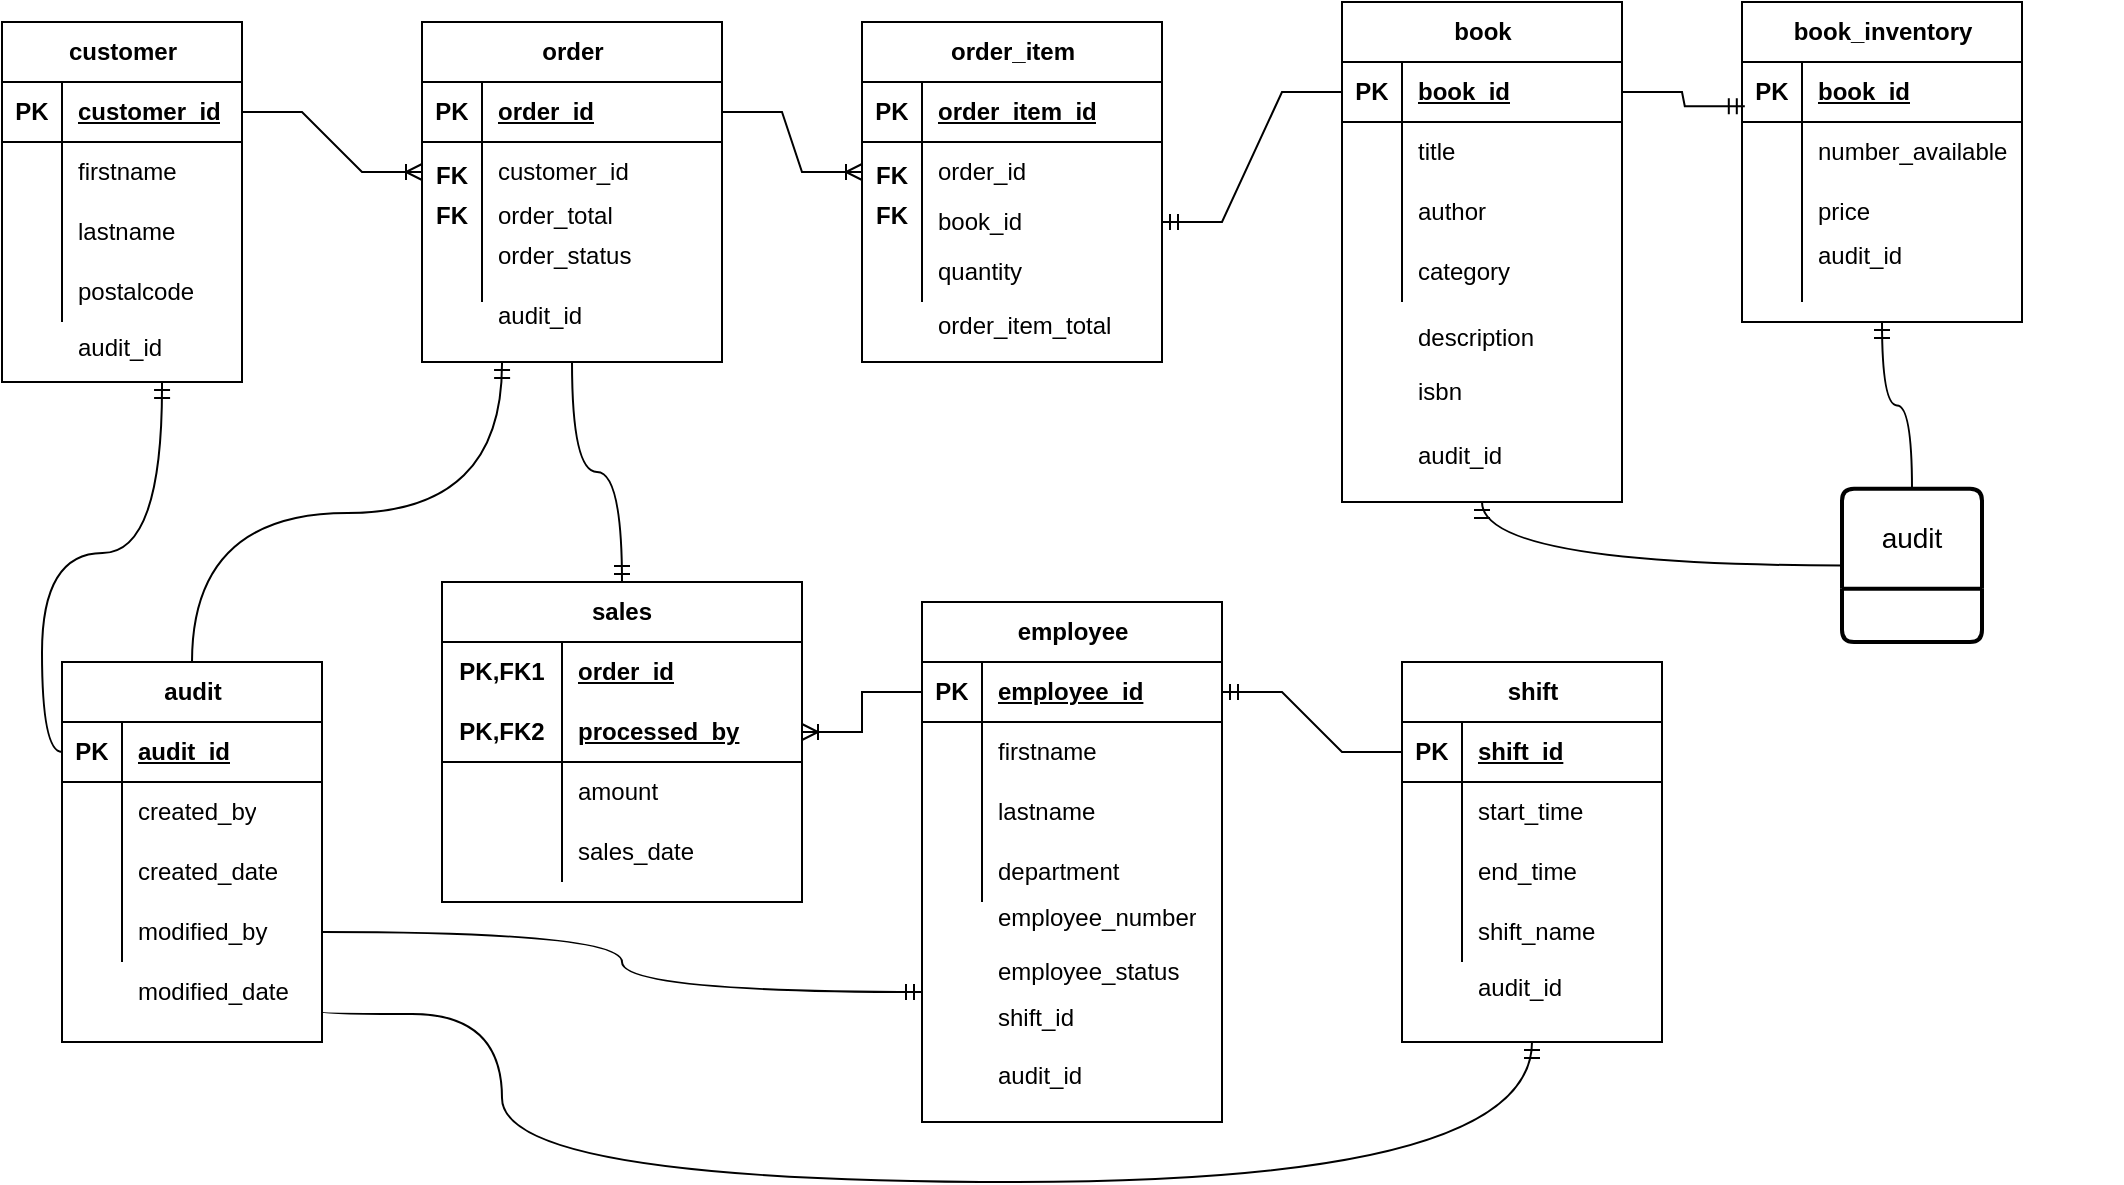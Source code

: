 <mxfile version="24.7.16">
  <diagram name="Page-1" id="mZBxmI2gjJFTbjPJan59">
    <mxGraphModel dx="1238" dy="1202" grid="1" gridSize="10" guides="1" tooltips="1" connect="1" arrows="1" fold="1" page="1" pageScale="1" pageWidth="2336" pageHeight="1654" math="0" shadow="0">
      <root>
        <mxCell id="0" />
        <mxCell id="1" parent="0" />
        <mxCell id="XZFYFBK-q6o-lH9ETKiL-27" value="audit" style="shape=table;startSize=30;container=1;collapsible=1;childLayout=tableLayout;fixedRows=1;rowLines=0;fontStyle=1;align=center;resizeLast=1;html=1;" vertex="1" parent="1">
          <mxGeometry x="90" y="360" width="130" height="190" as="geometry" />
        </mxCell>
        <mxCell id="XZFYFBK-q6o-lH9ETKiL-28" value="" style="shape=tableRow;horizontal=0;startSize=0;swimlaneHead=0;swimlaneBody=0;fillColor=none;collapsible=0;dropTarget=0;points=[[0,0.5],[1,0.5]];portConstraint=eastwest;top=0;left=0;right=0;bottom=1;" vertex="1" parent="XZFYFBK-q6o-lH9ETKiL-27">
          <mxGeometry y="30" width="130" height="30" as="geometry" />
        </mxCell>
        <mxCell id="XZFYFBK-q6o-lH9ETKiL-29" value="PK" style="shape=partialRectangle;connectable=0;fillColor=none;top=0;left=0;bottom=0;right=0;fontStyle=1;overflow=hidden;whiteSpace=wrap;html=1;" vertex="1" parent="XZFYFBK-q6o-lH9ETKiL-28">
          <mxGeometry width="30" height="30" as="geometry">
            <mxRectangle width="30" height="30" as="alternateBounds" />
          </mxGeometry>
        </mxCell>
        <mxCell id="XZFYFBK-q6o-lH9ETKiL-30" value="audit_id" style="shape=partialRectangle;connectable=0;fillColor=none;top=0;left=0;bottom=0;right=0;align=left;spacingLeft=6;fontStyle=5;overflow=hidden;whiteSpace=wrap;html=1;" vertex="1" parent="XZFYFBK-q6o-lH9ETKiL-28">
          <mxGeometry x="30" width="100" height="30" as="geometry">
            <mxRectangle width="100" height="30" as="alternateBounds" />
          </mxGeometry>
        </mxCell>
        <mxCell id="XZFYFBK-q6o-lH9ETKiL-31" value="" style="shape=tableRow;horizontal=0;startSize=0;swimlaneHead=0;swimlaneBody=0;fillColor=none;collapsible=0;dropTarget=0;points=[[0,0.5],[1,0.5]];portConstraint=eastwest;top=0;left=0;right=0;bottom=0;" vertex="1" parent="XZFYFBK-q6o-lH9ETKiL-27">
          <mxGeometry y="60" width="130" height="30" as="geometry" />
        </mxCell>
        <mxCell id="XZFYFBK-q6o-lH9ETKiL-32" value="" style="shape=partialRectangle;connectable=0;fillColor=none;top=0;left=0;bottom=0;right=0;editable=1;overflow=hidden;whiteSpace=wrap;html=1;" vertex="1" parent="XZFYFBK-q6o-lH9ETKiL-31">
          <mxGeometry width="30" height="30" as="geometry">
            <mxRectangle width="30" height="30" as="alternateBounds" />
          </mxGeometry>
        </mxCell>
        <mxCell id="XZFYFBK-q6o-lH9ETKiL-33" value="created_by" style="shape=partialRectangle;connectable=0;fillColor=none;top=0;left=0;bottom=0;right=0;align=left;spacingLeft=6;overflow=hidden;whiteSpace=wrap;html=1;" vertex="1" parent="XZFYFBK-q6o-lH9ETKiL-31">
          <mxGeometry x="30" width="100" height="30" as="geometry">
            <mxRectangle width="100" height="30" as="alternateBounds" />
          </mxGeometry>
        </mxCell>
        <mxCell id="XZFYFBK-q6o-lH9ETKiL-34" value="" style="shape=tableRow;horizontal=0;startSize=0;swimlaneHead=0;swimlaneBody=0;fillColor=none;collapsible=0;dropTarget=0;points=[[0,0.5],[1,0.5]];portConstraint=eastwest;top=0;left=0;right=0;bottom=0;" vertex="1" parent="XZFYFBK-q6o-lH9ETKiL-27">
          <mxGeometry y="90" width="130" height="30" as="geometry" />
        </mxCell>
        <mxCell id="XZFYFBK-q6o-lH9ETKiL-35" value="" style="shape=partialRectangle;connectable=0;fillColor=none;top=0;left=0;bottom=0;right=0;editable=1;overflow=hidden;whiteSpace=wrap;html=1;" vertex="1" parent="XZFYFBK-q6o-lH9ETKiL-34">
          <mxGeometry width="30" height="30" as="geometry">
            <mxRectangle width="30" height="30" as="alternateBounds" />
          </mxGeometry>
        </mxCell>
        <mxCell id="XZFYFBK-q6o-lH9ETKiL-36" value="created_date" style="shape=partialRectangle;connectable=0;fillColor=none;top=0;left=0;bottom=0;right=0;align=left;spacingLeft=6;overflow=hidden;whiteSpace=wrap;html=1;" vertex="1" parent="XZFYFBK-q6o-lH9ETKiL-34">
          <mxGeometry x="30" width="100" height="30" as="geometry">
            <mxRectangle width="100" height="30" as="alternateBounds" />
          </mxGeometry>
        </mxCell>
        <mxCell id="XZFYFBK-q6o-lH9ETKiL-37" value="" style="shape=tableRow;horizontal=0;startSize=0;swimlaneHead=0;swimlaneBody=0;fillColor=none;collapsible=0;dropTarget=0;points=[[0,0.5],[1,0.5]];portConstraint=eastwest;top=0;left=0;right=0;bottom=0;" vertex="1" parent="XZFYFBK-q6o-lH9ETKiL-27">
          <mxGeometry y="120" width="130" height="30" as="geometry" />
        </mxCell>
        <mxCell id="XZFYFBK-q6o-lH9ETKiL-38" value="" style="shape=partialRectangle;connectable=0;fillColor=none;top=0;left=0;bottom=0;right=0;editable=1;overflow=hidden;whiteSpace=wrap;html=1;" vertex="1" parent="XZFYFBK-q6o-lH9ETKiL-37">
          <mxGeometry width="30" height="30" as="geometry">
            <mxRectangle width="30" height="30" as="alternateBounds" />
          </mxGeometry>
        </mxCell>
        <mxCell id="XZFYFBK-q6o-lH9ETKiL-39" value="modified_by" style="shape=partialRectangle;connectable=0;fillColor=none;top=0;left=0;bottom=0;right=0;align=left;spacingLeft=6;overflow=hidden;whiteSpace=wrap;html=1;" vertex="1" parent="XZFYFBK-q6o-lH9ETKiL-37">
          <mxGeometry x="30" width="100" height="30" as="geometry">
            <mxRectangle width="100" height="30" as="alternateBounds" />
          </mxGeometry>
        </mxCell>
        <mxCell id="XZFYFBK-q6o-lH9ETKiL-40" value="customer" style="shape=table;startSize=30;container=1;collapsible=1;childLayout=tableLayout;fixedRows=1;rowLines=0;fontStyle=1;align=center;resizeLast=1;html=1;" vertex="1" parent="1">
          <mxGeometry x="60" y="40" width="120" height="180" as="geometry" />
        </mxCell>
        <mxCell id="XZFYFBK-q6o-lH9ETKiL-41" value="" style="shape=tableRow;horizontal=0;startSize=0;swimlaneHead=0;swimlaneBody=0;fillColor=none;collapsible=0;dropTarget=0;points=[[0,0.5],[1,0.5]];portConstraint=eastwest;top=0;left=0;right=0;bottom=1;" vertex="1" parent="XZFYFBK-q6o-lH9ETKiL-40">
          <mxGeometry y="30" width="120" height="30" as="geometry" />
        </mxCell>
        <mxCell id="XZFYFBK-q6o-lH9ETKiL-42" value="PK" style="shape=partialRectangle;connectable=0;fillColor=none;top=0;left=0;bottom=0;right=0;fontStyle=1;overflow=hidden;whiteSpace=wrap;html=1;" vertex="1" parent="XZFYFBK-q6o-lH9ETKiL-41">
          <mxGeometry width="30" height="30" as="geometry">
            <mxRectangle width="30" height="30" as="alternateBounds" />
          </mxGeometry>
        </mxCell>
        <mxCell id="XZFYFBK-q6o-lH9ETKiL-43" value="customer_id" style="shape=partialRectangle;connectable=0;fillColor=none;top=0;left=0;bottom=0;right=0;align=left;spacingLeft=6;fontStyle=5;overflow=hidden;whiteSpace=wrap;html=1;" vertex="1" parent="XZFYFBK-q6o-lH9ETKiL-41">
          <mxGeometry x="30" width="90" height="30" as="geometry">
            <mxRectangle width="90" height="30" as="alternateBounds" />
          </mxGeometry>
        </mxCell>
        <mxCell id="XZFYFBK-q6o-lH9ETKiL-44" value="" style="shape=tableRow;horizontal=0;startSize=0;swimlaneHead=0;swimlaneBody=0;fillColor=none;collapsible=0;dropTarget=0;points=[[0,0.5],[1,0.5]];portConstraint=eastwest;top=0;left=0;right=0;bottom=0;" vertex="1" parent="XZFYFBK-q6o-lH9ETKiL-40">
          <mxGeometry y="60" width="120" height="30" as="geometry" />
        </mxCell>
        <mxCell id="XZFYFBK-q6o-lH9ETKiL-45" value="" style="shape=partialRectangle;connectable=0;fillColor=none;top=0;left=0;bottom=0;right=0;editable=1;overflow=hidden;whiteSpace=wrap;html=1;" vertex="1" parent="XZFYFBK-q6o-lH9ETKiL-44">
          <mxGeometry width="30" height="30" as="geometry">
            <mxRectangle width="30" height="30" as="alternateBounds" />
          </mxGeometry>
        </mxCell>
        <mxCell id="XZFYFBK-q6o-lH9ETKiL-46" value="firstname" style="shape=partialRectangle;connectable=0;fillColor=none;top=0;left=0;bottom=0;right=0;align=left;spacingLeft=6;overflow=hidden;whiteSpace=wrap;html=1;" vertex="1" parent="XZFYFBK-q6o-lH9ETKiL-44">
          <mxGeometry x="30" width="90" height="30" as="geometry">
            <mxRectangle width="90" height="30" as="alternateBounds" />
          </mxGeometry>
        </mxCell>
        <mxCell id="XZFYFBK-q6o-lH9ETKiL-47" value="" style="shape=tableRow;horizontal=0;startSize=0;swimlaneHead=0;swimlaneBody=0;fillColor=none;collapsible=0;dropTarget=0;points=[[0,0.5],[1,0.5]];portConstraint=eastwest;top=0;left=0;right=0;bottom=0;" vertex="1" parent="XZFYFBK-q6o-lH9ETKiL-40">
          <mxGeometry y="90" width="120" height="30" as="geometry" />
        </mxCell>
        <mxCell id="XZFYFBK-q6o-lH9ETKiL-48" value="" style="shape=partialRectangle;connectable=0;fillColor=none;top=0;left=0;bottom=0;right=0;editable=1;overflow=hidden;whiteSpace=wrap;html=1;" vertex="1" parent="XZFYFBK-q6o-lH9ETKiL-47">
          <mxGeometry width="30" height="30" as="geometry">
            <mxRectangle width="30" height="30" as="alternateBounds" />
          </mxGeometry>
        </mxCell>
        <mxCell id="XZFYFBK-q6o-lH9ETKiL-49" value="lastname" style="shape=partialRectangle;connectable=0;fillColor=none;top=0;left=0;bottom=0;right=0;align=left;spacingLeft=6;overflow=hidden;whiteSpace=wrap;html=1;" vertex="1" parent="XZFYFBK-q6o-lH9ETKiL-47">
          <mxGeometry x="30" width="90" height="30" as="geometry">
            <mxRectangle width="90" height="30" as="alternateBounds" />
          </mxGeometry>
        </mxCell>
        <mxCell id="XZFYFBK-q6o-lH9ETKiL-50" value="" style="shape=tableRow;horizontal=0;startSize=0;swimlaneHead=0;swimlaneBody=0;fillColor=none;collapsible=0;dropTarget=0;points=[[0,0.5],[1,0.5]];portConstraint=eastwest;top=0;left=0;right=0;bottom=0;" vertex="1" parent="XZFYFBK-q6o-lH9ETKiL-40">
          <mxGeometry y="120" width="120" height="30" as="geometry" />
        </mxCell>
        <mxCell id="XZFYFBK-q6o-lH9ETKiL-51" value="" style="shape=partialRectangle;connectable=0;fillColor=none;top=0;left=0;bottom=0;right=0;editable=1;overflow=hidden;whiteSpace=wrap;html=1;" vertex="1" parent="XZFYFBK-q6o-lH9ETKiL-50">
          <mxGeometry width="30" height="30" as="geometry">
            <mxRectangle width="30" height="30" as="alternateBounds" />
          </mxGeometry>
        </mxCell>
        <mxCell id="XZFYFBK-q6o-lH9ETKiL-52" value="postalcode" style="shape=partialRectangle;connectable=0;fillColor=none;top=0;left=0;bottom=0;right=0;align=left;spacingLeft=6;overflow=hidden;whiteSpace=wrap;html=1;" vertex="1" parent="XZFYFBK-q6o-lH9ETKiL-50">
          <mxGeometry x="30" width="90" height="30" as="geometry">
            <mxRectangle width="90" height="30" as="alternateBounds" />
          </mxGeometry>
        </mxCell>
        <mxCell id="XZFYFBK-q6o-lH9ETKiL-85" value="sales" style="shape=table;startSize=30;container=1;collapsible=1;childLayout=tableLayout;fixedRows=1;rowLines=0;fontStyle=1;align=center;resizeLast=1;html=1;whiteSpace=wrap;" vertex="1" parent="1">
          <mxGeometry x="280" y="320" width="180" height="160" as="geometry" />
        </mxCell>
        <mxCell id="XZFYFBK-q6o-lH9ETKiL-86" value="" style="shape=tableRow;horizontal=0;startSize=0;swimlaneHead=0;swimlaneBody=0;fillColor=none;collapsible=0;dropTarget=0;points=[[0,0.5],[1,0.5]];portConstraint=eastwest;top=0;left=0;right=0;bottom=0;html=1;" vertex="1" parent="XZFYFBK-q6o-lH9ETKiL-85">
          <mxGeometry y="30" width="180" height="30" as="geometry" />
        </mxCell>
        <mxCell id="XZFYFBK-q6o-lH9ETKiL-87" value="PK,FK1" style="shape=partialRectangle;connectable=0;fillColor=none;top=0;left=0;bottom=0;right=0;fontStyle=1;overflow=hidden;html=1;whiteSpace=wrap;" vertex="1" parent="XZFYFBK-q6o-lH9ETKiL-86">
          <mxGeometry width="60" height="30" as="geometry">
            <mxRectangle width="60" height="30" as="alternateBounds" />
          </mxGeometry>
        </mxCell>
        <mxCell id="XZFYFBK-q6o-lH9ETKiL-88" value="order_id" style="shape=partialRectangle;connectable=0;fillColor=none;top=0;left=0;bottom=0;right=0;align=left;spacingLeft=6;fontStyle=5;overflow=hidden;html=1;whiteSpace=wrap;" vertex="1" parent="XZFYFBK-q6o-lH9ETKiL-86">
          <mxGeometry x="60" width="120" height="30" as="geometry">
            <mxRectangle width="120" height="30" as="alternateBounds" />
          </mxGeometry>
        </mxCell>
        <mxCell id="XZFYFBK-q6o-lH9ETKiL-89" value="" style="shape=tableRow;horizontal=0;startSize=0;swimlaneHead=0;swimlaneBody=0;fillColor=none;collapsible=0;dropTarget=0;points=[[0,0.5],[1,0.5]];portConstraint=eastwest;top=0;left=0;right=0;bottom=1;html=1;" vertex="1" parent="XZFYFBK-q6o-lH9ETKiL-85">
          <mxGeometry y="60" width="180" height="30" as="geometry" />
        </mxCell>
        <mxCell id="XZFYFBK-q6o-lH9ETKiL-90" value="PK,FK2" style="shape=partialRectangle;connectable=0;fillColor=none;top=0;left=0;bottom=0;right=0;fontStyle=1;overflow=hidden;html=1;whiteSpace=wrap;" vertex="1" parent="XZFYFBK-q6o-lH9ETKiL-89">
          <mxGeometry width="60" height="30" as="geometry">
            <mxRectangle width="60" height="30" as="alternateBounds" />
          </mxGeometry>
        </mxCell>
        <mxCell id="XZFYFBK-q6o-lH9ETKiL-91" value="processed_by" style="shape=partialRectangle;connectable=0;fillColor=none;top=0;left=0;bottom=0;right=0;align=left;spacingLeft=6;fontStyle=5;overflow=hidden;html=1;whiteSpace=wrap;" vertex="1" parent="XZFYFBK-q6o-lH9ETKiL-89">
          <mxGeometry x="60" width="120" height="30" as="geometry">
            <mxRectangle width="120" height="30" as="alternateBounds" />
          </mxGeometry>
        </mxCell>
        <mxCell id="XZFYFBK-q6o-lH9ETKiL-92" value="" style="shape=tableRow;horizontal=0;startSize=0;swimlaneHead=0;swimlaneBody=0;fillColor=none;collapsible=0;dropTarget=0;points=[[0,0.5],[1,0.5]];portConstraint=eastwest;top=0;left=0;right=0;bottom=0;html=1;" vertex="1" parent="XZFYFBK-q6o-lH9ETKiL-85">
          <mxGeometry y="90" width="180" height="30" as="geometry" />
        </mxCell>
        <mxCell id="XZFYFBK-q6o-lH9ETKiL-93" value="" style="shape=partialRectangle;connectable=0;fillColor=none;top=0;left=0;bottom=0;right=0;editable=1;overflow=hidden;html=1;whiteSpace=wrap;" vertex="1" parent="XZFYFBK-q6o-lH9ETKiL-92">
          <mxGeometry width="60" height="30" as="geometry">
            <mxRectangle width="60" height="30" as="alternateBounds" />
          </mxGeometry>
        </mxCell>
        <mxCell id="XZFYFBK-q6o-lH9ETKiL-94" value="amount" style="shape=partialRectangle;connectable=0;fillColor=none;top=0;left=0;bottom=0;right=0;align=left;spacingLeft=6;overflow=hidden;html=1;whiteSpace=wrap;" vertex="1" parent="XZFYFBK-q6o-lH9ETKiL-92">
          <mxGeometry x="60" width="120" height="30" as="geometry">
            <mxRectangle width="120" height="30" as="alternateBounds" />
          </mxGeometry>
        </mxCell>
        <mxCell id="XZFYFBK-q6o-lH9ETKiL-95" value="" style="shape=tableRow;horizontal=0;startSize=0;swimlaneHead=0;swimlaneBody=0;fillColor=none;collapsible=0;dropTarget=0;points=[[0,0.5],[1,0.5]];portConstraint=eastwest;top=0;left=0;right=0;bottom=0;html=1;" vertex="1" parent="XZFYFBK-q6o-lH9ETKiL-85">
          <mxGeometry y="120" width="180" height="30" as="geometry" />
        </mxCell>
        <mxCell id="XZFYFBK-q6o-lH9ETKiL-96" value="" style="shape=partialRectangle;connectable=0;fillColor=none;top=0;left=0;bottom=0;right=0;editable=1;overflow=hidden;html=1;whiteSpace=wrap;" vertex="1" parent="XZFYFBK-q6o-lH9ETKiL-95">
          <mxGeometry width="60" height="30" as="geometry">
            <mxRectangle width="60" height="30" as="alternateBounds" />
          </mxGeometry>
        </mxCell>
        <mxCell id="XZFYFBK-q6o-lH9ETKiL-97" value="sales_date" style="shape=partialRectangle;connectable=0;fillColor=none;top=0;left=0;bottom=0;right=0;align=left;spacingLeft=6;overflow=hidden;html=1;whiteSpace=wrap;" vertex="1" parent="XZFYFBK-q6o-lH9ETKiL-95">
          <mxGeometry x="60" width="120" height="30" as="geometry">
            <mxRectangle width="120" height="30" as="alternateBounds" />
          </mxGeometry>
        </mxCell>
        <mxCell id="XZFYFBK-q6o-lH9ETKiL-98" value="" style="group" vertex="1" connectable="0" parent="1">
          <mxGeometry x="770" y="30" width="140" height="280" as="geometry" />
        </mxCell>
        <mxCell id="XZFYFBK-q6o-lH9ETKiL-53" value="book" style="shape=table;startSize=30;container=1;collapsible=1;childLayout=tableLayout;fixedRows=1;rowLines=0;fontStyle=1;align=center;resizeLast=1;html=1;" vertex="1" parent="XZFYFBK-q6o-lH9ETKiL-98">
          <mxGeometry x="-40" width="140" height="250" as="geometry" />
        </mxCell>
        <mxCell id="XZFYFBK-q6o-lH9ETKiL-54" value="" style="shape=tableRow;horizontal=0;startSize=0;swimlaneHead=0;swimlaneBody=0;fillColor=none;collapsible=0;dropTarget=0;points=[[0,0.5],[1,0.5]];portConstraint=eastwest;top=0;left=0;right=0;bottom=1;" vertex="1" parent="XZFYFBK-q6o-lH9ETKiL-53">
          <mxGeometry y="30" width="140" height="30" as="geometry" />
        </mxCell>
        <mxCell id="XZFYFBK-q6o-lH9ETKiL-55" value="PK" style="shape=partialRectangle;connectable=0;fillColor=none;top=0;left=0;bottom=0;right=0;fontStyle=1;overflow=hidden;whiteSpace=wrap;html=1;" vertex="1" parent="XZFYFBK-q6o-lH9ETKiL-54">
          <mxGeometry width="30" height="30" as="geometry">
            <mxRectangle width="30" height="30" as="alternateBounds" />
          </mxGeometry>
        </mxCell>
        <mxCell id="XZFYFBK-q6o-lH9ETKiL-56" value="book_id" style="shape=partialRectangle;connectable=0;fillColor=none;top=0;left=0;bottom=0;right=0;align=left;spacingLeft=6;fontStyle=5;overflow=hidden;whiteSpace=wrap;html=1;" vertex="1" parent="XZFYFBK-q6o-lH9ETKiL-54">
          <mxGeometry x="30" width="110" height="30" as="geometry">
            <mxRectangle width="110" height="30" as="alternateBounds" />
          </mxGeometry>
        </mxCell>
        <mxCell id="XZFYFBK-q6o-lH9ETKiL-57" value="" style="shape=tableRow;horizontal=0;startSize=0;swimlaneHead=0;swimlaneBody=0;fillColor=none;collapsible=0;dropTarget=0;points=[[0,0.5],[1,0.5]];portConstraint=eastwest;top=0;left=0;right=0;bottom=0;" vertex="1" parent="XZFYFBK-q6o-lH9ETKiL-53">
          <mxGeometry y="60" width="140" height="30" as="geometry" />
        </mxCell>
        <mxCell id="XZFYFBK-q6o-lH9ETKiL-58" value="" style="shape=partialRectangle;connectable=0;fillColor=none;top=0;left=0;bottom=0;right=0;editable=1;overflow=hidden;whiteSpace=wrap;html=1;" vertex="1" parent="XZFYFBK-q6o-lH9ETKiL-57">
          <mxGeometry width="30" height="30" as="geometry">
            <mxRectangle width="30" height="30" as="alternateBounds" />
          </mxGeometry>
        </mxCell>
        <mxCell id="XZFYFBK-q6o-lH9ETKiL-59" value="title" style="shape=partialRectangle;connectable=0;fillColor=none;top=0;left=0;bottom=0;right=0;align=left;spacingLeft=6;overflow=hidden;whiteSpace=wrap;html=1;" vertex="1" parent="XZFYFBK-q6o-lH9ETKiL-57">
          <mxGeometry x="30" width="110" height="30" as="geometry">
            <mxRectangle width="110" height="30" as="alternateBounds" />
          </mxGeometry>
        </mxCell>
        <mxCell id="XZFYFBK-q6o-lH9ETKiL-60" value="" style="shape=tableRow;horizontal=0;startSize=0;swimlaneHead=0;swimlaneBody=0;fillColor=none;collapsible=0;dropTarget=0;points=[[0,0.5],[1,0.5]];portConstraint=eastwest;top=0;left=0;right=0;bottom=0;" vertex="1" parent="XZFYFBK-q6o-lH9ETKiL-53">
          <mxGeometry y="90" width="140" height="30" as="geometry" />
        </mxCell>
        <mxCell id="XZFYFBK-q6o-lH9ETKiL-61" value="" style="shape=partialRectangle;connectable=0;fillColor=none;top=0;left=0;bottom=0;right=0;editable=1;overflow=hidden;whiteSpace=wrap;html=1;" vertex="1" parent="XZFYFBK-q6o-lH9ETKiL-60">
          <mxGeometry width="30" height="30" as="geometry">
            <mxRectangle width="30" height="30" as="alternateBounds" />
          </mxGeometry>
        </mxCell>
        <mxCell id="XZFYFBK-q6o-lH9ETKiL-62" value="author" style="shape=partialRectangle;connectable=0;fillColor=none;top=0;left=0;bottom=0;right=0;align=left;spacingLeft=6;overflow=hidden;whiteSpace=wrap;html=1;" vertex="1" parent="XZFYFBK-q6o-lH9ETKiL-60">
          <mxGeometry x="30" width="110" height="30" as="geometry">
            <mxRectangle width="110" height="30" as="alternateBounds" />
          </mxGeometry>
        </mxCell>
        <mxCell id="XZFYFBK-q6o-lH9ETKiL-63" value="" style="shape=tableRow;horizontal=0;startSize=0;swimlaneHead=0;swimlaneBody=0;fillColor=none;collapsible=0;dropTarget=0;points=[[0,0.5],[1,0.5]];portConstraint=eastwest;top=0;left=0;right=0;bottom=0;" vertex="1" parent="XZFYFBK-q6o-lH9ETKiL-53">
          <mxGeometry y="120" width="140" height="30" as="geometry" />
        </mxCell>
        <mxCell id="XZFYFBK-q6o-lH9ETKiL-64" value="" style="shape=partialRectangle;connectable=0;fillColor=none;top=0;left=0;bottom=0;right=0;editable=1;overflow=hidden;whiteSpace=wrap;html=1;" vertex="1" parent="XZFYFBK-q6o-lH9ETKiL-63">
          <mxGeometry width="30" height="30" as="geometry">
            <mxRectangle width="30" height="30" as="alternateBounds" />
          </mxGeometry>
        </mxCell>
        <mxCell id="XZFYFBK-q6o-lH9ETKiL-65" value="category" style="shape=partialRectangle;connectable=0;fillColor=none;top=0;left=0;bottom=0;right=0;align=left;spacingLeft=6;overflow=hidden;whiteSpace=wrap;html=1;" vertex="1" parent="XZFYFBK-q6o-lH9ETKiL-63">
          <mxGeometry x="30" width="110" height="30" as="geometry">
            <mxRectangle width="110" height="30" as="alternateBounds" />
          </mxGeometry>
        </mxCell>
        <mxCell id="XZFYFBK-q6o-lH9ETKiL-79" value="description" style="shape=partialRectangle;connectable=0;fillColor=none;top=0;left=0;bottom=0;right=0;align=left;spacingLeft=6;overflow=hidden;whiteSpace=wrap;html=1;" vertex="1" parent="XZFYFBK-q6o-lH9ETKiL-98">
          <mxGeometry x="-10" y="150.001" width="90" height="36.818" as="geometry">
            <mxRectangle width="150" height="30" as="alternateBounds" />
          </mxGeometry>
        </mxCell>
        <mxCell id="XZFYFBK-q6o-lH9ETKiL-80" value="isbn" style="shape=partialRectangle;connectable=0;fillColor=none;top=0;left=0;bottom=0;right=0;align=left;spacingLeft=6;overflow=hidden;whiteSpace=wrap;html=1;" vertex="1" parent="XZFYFBK-q6o-lH9ETKiL-98">
          <mxGeometry x="-10" y="176.819" width="90" height="36.818" as="geometry">
            <mxRectangle width="150" height="30" as="alternateBounds" />
          </mxGeometry>
        </mxCell>
        <mxCell id="XZFYFBK-q6o-lH9ETKiL-141" value="audit_id" style="shape=partialRectangle;connectable=0;fillColor=none;top=0;left=0;bottom=0;right=0;align=left;spacingLeft=6;overflow=hidden;whiteSpace=wrap;html=1;" vertex="1" parent="XZFYFBK-q6o-lH9ETKiL-98">
          <mxGeometry x="-10" y="210" width="100" height="33.75" as="geometry">
            <mxRectangle width="150" height="30" as="alternateBounds" />
          </mxGeometry>
        </mxCell>
        <mxCell id="XZFYFBK-q6o-lH9ETKiL-101" value="modified_date" style="shape=partialRectangle;connectable=0;fillColor=none;top=0;left=0;bottom=0;right=0;align=left;spacingLeft=6;overflow=hidden;whiteSpace=wrap;html=1;" vertex="1" parent="1">
          <mxGeometry x="120" y="510" width="150" height="30" as="geometry">
            <mxRectangle width="150" height="30" as="alternateBounds" />
          </mxGeometry>
        </mxCell>
        <mxCell id="XZFYFBK-q6o-lH9ETKiL-105" value="shift" style="shape=table;startSize=30;container=1;collapsible=1;childLayout=tableLayout;fixedRows=1;rowLines=0;fontStyle=1;align=center;resizeLast=1;html=1;" vertex="1" parent="1">
          <mxGeometry x="760" y="360" width="130" height="190" as="geometry" />
        </mxCell>
        <mxCell id="XZFYFBK-q6o-lH9ETKiL-106" value="" style="shape=tableRow;horizontal=0;startSize=0;swimlaneHead=0;swimlaneBody=0;fillColor=none;collapsible=0;dropTarget=0;points=[[0,0.5],[1,0.5]];portConstraint=eastwest;top=0;left=0;right=0;bottom=1;" vertex="1" parent="XZFYFBK-q6o-lH9ETKiL-105">
          <mxGeometry y="30" width="130" height="30" as="geometry" />
        </mxCell>
        <mxCell id="XZFYFBK-q6o-lH9ETKiL-107" value="PK" style="shape=partialRectangle;connectable=0;fillColor=none;top=0;left=0;bottom=0;right=0;fontStyle=1;overflow=hidden;whiteSpace=wrap;html=1;" vertex="1" parent="XZFYFBK-q6o-lH9ETKiL-106">
          <mxGeometry width="30" height="30" as="geometry">
            <mxRectangle width="30" height="30" as="alternateBounds" />
          </mxGeometry>
        </mxCell>
        <mxCell id="XZFYFBK-q6o-lH9ETKiL-108" value="shift_id" style="shape=partialRectangle;connectable=0;fillColor=none;top=0;left=0;bottom=0;right=0;align=left;spacingLeft=6;fontStyle=5;overflow=hidden;whiteSpace=wrap;html=1;" vertex="1" parent="XZFYFBK-q6o-lH9ETKiL-106">
          <mxGeometry x="30" width="100" height="30" as="geometry">
            <mxRectangle width="100" height="30" as="alternateBounds" />
          </mxGeometry>
        </mxCell>
        <mxCell id="XZFYFBK-q6o-lH9ETKiL-109" value="" style="shape=tableRow;horizontal=0;startSize=0;swimlaneHead=0;swimlaneBody=0;fillColor=none;collapsible=0;dropTarget=0;points=[[0,0.5],[1,0.5]];portConstraint=eastwest;top=0;left=0;right=0;bottom=0;" vertex="1" parent="XZFYFBK-q6o-lH9ETKiL-105">
          <mxGeometry y="60" width="130" height="30" as="geometry" />
        </mxCell>
        <mxCell id="XZFYFBK-q6o-lH9ETKiL-110" value="" style="shape=partialRectangle;connectable=0;fillColor=none;top=0;left=0;bottom=0;right=0;editable=1;overflow=hidden;whiteSpace=wrap;html=1;" vertex="1" parent="XZFYFBK-q6o-lH9ETKiL-109">
          <mxGeometry width="30" height="30" as="geometry">
            <mxRectangle width="30" height="30" as="alternateBounds" />
          </mxGeometry>
        </mxCell>
        <mxCell id="XZFYFBK-q6o-lH9ETKiL-111" value="start_time" style="shape=partialRectangle;connectable=0;fillColor=none;top=0;left=0;bottom=0;right=0;align=left;spacingLeft=6;overflow=hidden;whiteSpace=wrap;html=1;" vertex="1" parent="XZFYFBK-q6o-lH9ETKiL-109">
          <mxGeometry x="30" width="100" height="30" as="geometry">
            <mxRectangle width="100" height="30" as="alternateBounds" />
          </mxGeometry>
        </mxCell>
        <mxCell id="XZFYFBK-q6o-lH9ETKiL-112" value="" style="shape=tableRow;horizontal=0;startSize=0;swimlaneHead=0;swimlaneBody=0;fillColor=none;collapsible=0;dropTarget=0;points=[[0,0.5],[1,0.5]];portConstraint=eastwest;top=0;left=0;right=0;bottom=0;" vertex="1" parent="XZFYFBK-q6o-lH9ETKiL-105">
          <mxGeometry y="90" width="130" height="30" as="geometry" />
        </mxCell>
        <mxCell id="XZFYFBK-q6o-lH9ETKiL-113" value="" style="shape=partialRectangle;connectable=0;fillColor=none;top=0;left=0;bottom=0;right=0;editable=1;overflow=hidden;whiteSpace=wrap;html=1;" vertex="1" parent="XZFYFBK-q6o-lH9ETKiL-112">
          <mxGeometry width="30" height="30" as="geometry">
            <mxRectangle width="30" height="30" as="alternateBounds" />
          </mxGeometry>
        </mxCell>
        <mxCell id="XZFYFBK-q6o-lH9ETKiL-114" value="end_time" style="shape=partialRectangle;connectable=0;fillColor=none;top=0;left=0;bottom=0;right=0;align=left;spacingLeft=6;overflow=hidden;whiteSpace=wrap;html=1;" vertex="1" parent="XZFYFBK-q6o-lH9ETKiL-112">
          <mxGeometry x="30" width="100" height="30" as="geometry">
            <mxRectangle width="100" height="30" as="alternateBounds" />
          </mxGeometry>
        </mxCell>
        <mxCell id="XZFYFBK-q6o-lH9ETKiL-115" value="" style="shape=tableRow;horizontal=0;startSize=0;swimlaneHead=0;swimlaneBody=0;fillColor=none;collapsible=0;dropTarget=0;points=[[0,0.5],[1,0.5]];portConstraint=eastwest;top=0;left=0;right=0;bottom=0;" vertex="1" parent="XZFYFBK-q6o-lH9ETKiL-105">
          <mxGeometry y="120" width="130" height="30" as="geometry" />
        </mxCell>
        <mxCell id="XZFYFBK-q6o-lH9ETKiL-116" value="" style="shape=partialRectangle;connectable=0;fillColor=none;top=0;left=0;bottom=0;right=0;editable=1;overflow=hidden;whiteSpace=wrap;html=1;" vertex="1" parent="XZFYFBK-q6o-lH9ETKiL-115">
          <mxGeometry width="30" height="30" as="geometry">
            <mxRectangle width="30" height="30" as="alternateBounds" />
          </mxGeometry>
        </mxCell>
        <mxCell id="XZFYFBK-q6o-lH9ETKiL-117" value="shift_name" style="shape=partialRectangle;connectable=0;fillColor=none;top=0;left=0;bottom=0;right=0;align=left;spacingLeft=6;overflow=hidden;whiteSpace=wrap;html=1;" vertex="1" parent="XZFYFBK-q6o-lH9ETKiL-115">
          <mxGeometry x="30" width="100" height="30" as="geometry">
            <mxRectangle width="100" height="30" as="alternateBounds" />
          </mxGeometry>
        </mxCell>
        <mxCell id="XZFYFBK-q6o-lH9ETKiL-1" value="employee" style="shape=table;startSize=30;container=1;collapsible=1;childLayout=tableLayout;fixedRows=1;rowLines=0;fontStyle=1;align=center;resizeLast=1;html=1;" vertex="1" parent="1">
          <mxGeometry x="520" y="330" width="150" height="260" as="geometry" />
        </mxCell>
        <mxCell id="XZFYFBK-q6o-lH9ETKiL-2" value="" style="shape=tableRow;horizontal=0;startSize=0;swimlaneHead=0;swimlaneBody=0;fillColor=none;collapsible=0;dropTarget=0;points=[[0,0.5],[1,0.5]];portConstraint=eastwest;top=0;left=0;right=0;bottom=1;" vertex="1" parent="XZFYFBK-q6o-lH9ETKiL-1">
          <mxGeometry y="30" width="150" height="30" as="geometry" />
        </mxCell>
        <mxCell id="XZFYFBK-q6o-lH9ETKiL-3" value="PK" style="shape=partialRectangle;connectable=0;fillColor=none;top=0;left=0;bottom=0;right=0;fontStyle=1;overflow=hidden;whiteSpace=wrap;html=1;" vertex="1" parent="XZFYFBK-q6o-lH9ETKiL-2">
          <mxGeometry width="30" height="30" as="geometry">
            <mxRectangle width="30" height="30" as="alternateBounds" />
          </mxGeometry>
        </mxCell>
        <mxCell id="XZFYFBK-q6o-lH9ETKiL-4" value="employee_id" style="shape=partialRectangle;connectable=0;fillColor=none;top=0;left=0;bottom=0;right=0;align=left;spacingLeft=6;fontStyle=5;overflow=hidden;whiteSpace=wrap;html=1;" vertex="1" parent="XZFYFBK-q6o-lH9ETKiL-2">
          <mxGeometry x="30" width="120" height="30" as="geometry">
            <mxRectangle width="120" height="30" as="alternateBounds" />
          </mxGeometry>
        </mxCell>
        <mxCell id="XZFYFBK-q6o-lH9ETKiL-5" value="" style="shape=tableRow;horizontal=0;startSize=0;swimlaneHead=0;swimlaneBody=0;fillColor=none;collapsible=0;dropTarget=0;points=[[0,0.5],[1,0.5]];portConstraint=eastwest;top=0;left=0;right=0;bottom=0;" vertex="1" parent="XZFYFBK-q6o-lH9ETKiL-1">
          <mxGeometry y="60" width="150" height="30" as="geometry" />
        </mxCell>
        <mxCell id="XZFYFBK-q6o-lH9ETKiL-6" value="" style="shape=partialRectangle;connectable=0;fillColor=none;top=0;left=0;bottom=0;right=0;editable=1;overflow=hidden;whiteSpace=wrap;html=1;" vertex="1" parent="XZFYFBK-q6o-lH9ETKiL-5">
          <mxGeometry width="30" height="30" as="geometry">
            <mxRectangle width="30" height="30" as="alternateBounds" />
          </mxGeometry>
        </mxCell>
        <mxCell id="XZFYFBK-q6o-lH9ETKiL-7" value="firstname" style="shape=partialRectangle;connectable=0;fillColor=none;top=0;left=0;bottom=0;right=0;align=left;spacingLeft=6;overflow=hidden;whiteSpace=wrap;html=1;" vertex="1" parent="XZFYFBK-q6o-lH9ETKiL-5">
          <mxGeometry x="30" width="120" height="30" as="geometry">
            <mxRectangle width="120" height="30" as="alternateBounds" />
          </mxGeometry>
        </mxCell>
        <mxCell id="XZFYFBK-q6o-lH9ETKiL-8" value="" style="shape=tableRow;horizontal=0;startSize=0;swimlaneHead=0;swimlaneBody=0;fillColor=none;collapsible=0;dropTarget=0;points=[[0,0.5],[1,0.5]];portConstraint=eastwest;top=0;left=0;right=0;bottom=0;" vertex="1" parent="XZFYFBK-q6o-lH9ETKiL-1">
          <mxGeometry y="90" width="150" height="30" as="geometry" />
        </mxCell>
        <mxCell id="XZFYFBK-q6o-lH9ETKiL-9" value="" style="shape=partialRectangle;connectable=0;fillColor=none;top=0;left=0;bottom=0;right=0;editable=1;overflow=hidden;whiteSpace=wrap;html=1;" vertex="1" parent="XZFYFBK-q6o-lH9ETKiL-8">
          <mxGeometry width="30" height="30" as="geometry">
            <mxRectangle width="30" height="30" as="alternateBounds" />
          </mxGeometry>
        </mxCell>
        <mxCell id="XZFYFBK-q6o-lH9ETKiL-10" value="lastname" style="shape=partialRectangle;connectable=0;fillColor=none;top=0;left=0;bottom=0;right=0;align=left;spacingLeft=6;overflow=hidden;whiteSpace=wrap;html=1;" vertex="1" parent="XZFYFBK-q6o-lH9ETKiL-8">
          <mxGeometry x="30" width="120" height="30" as="geometry">
            <mxRectangle width="120" height="30" as="alternateBounds" />
          </mxGeometry>
        </mxCell>
        <mxCell id="XZFYFBK-q6o-lH9ETKiL-11" value="" style="shape=tableRow;horizontal=0;startSize=0;swimlaneHead=0;swimlaneBody=0;fillColor=none;collapsible=0;dropTarget=0;points=[[0,0.5],[1,0.5]];portConstraint=eastwest;top=0;left=0;right=0;bottom=0;" vertex="1" parent="XZFYFBK-q6o-lH9ETKiL-1">
          <mxGeometry y="120" width="150" height="30" as="geometry" />
        </mxCell>
        <mxCell id="XZFYFBK-q6o-lH9ETKiL-12" value="" style="shape=partialRectangle;connectable=0;fillColor=none;top=0;left=0;bottom=0;right=0;editable=1;overflow=hidden;whiteSpace=wrap;html=1;" vertex="1" parent="XZFYFBK-q6o-lH9ETKiL-11">
          <mxGeometry width="30" height="30" as="geometry">
            <mxRectangle width="30" height="30" as="alternateBounds" />
          </mxGeometry>
        </mxCell>
        <mxCell id="XZFYFBK-q6o-lH9ETKiL-13" value="department" style="shape=partialRectangle;connectable=0;fillColor=none;top=0;left=0;bottom=0;right=0;align=left;spacingLeft=6;overflow=hidden;whiteSpace=wrap;html=1;" vertex="1" parent="XZFYFBK-q6o-lH9ETKiL-11">
          <mxGeometry x="30" width="120" height="30" as="geometry">
            <mxRectangle width="120" height="30" as="alternateBounds" />
          </mxGeometry>
        </mxCell>
        <mxCell id="XZFYFBK-q6o-lH9ETKiL-81" value="employee_status" style="shape=partialRectangle;connectable=0;fillColor=none;top=0;left=0;bottom=0;right=0;align=left;spacingLeft=6;overflow=hidden;whiteSpace=wrap;html=1;" vertex="1" parent="1">
          <mxGeometry x="550" y="496.591" width="150" height="36.818" as="geometry">
            <mxRectangle width="150" height="30" as="alternateBounds" />
          </mxGeometry>
        </mxCell>
        <mxCell id="XZFYFBK-q6o-lH9ETKiL-82" value="shift_id" style="shape=partialRectangle;connectable=0;fillColor=none;top=0;left=0;bottom=0;right=0;align=left;spacingLeft=6;overflow=hidden;whiteSpace=wrap;html=1;" vertex="1" parent="1">
          <mxGeometry x="550" y="520" width="90" height="36.82" as="geometry">
            <mxRectangle width="150" height="30" as="alternateBounds" />
          </mxGeometry>
        </mxCell>
        <mxCell id="XZFYFBK-q6o-lH9ETKiL-121" value="employee_number" style="shape=partialRectangle;connectable=0;fillColor=none;top=0;left=0;bottom=0;right=0;align=left;spacingLeft=6;overflow=hidden;whiteSpace=wrap;html=1;" vertex="1" parent="1">
          <mxGeometry x="550" y="470" width="120" height="36.82" as="geometry">
            <mxRectangle width="150" height="30" as="alternateBounds" />
          </mxGeometry>
        </mxCell>
        <mxCell id="XZFYFBK-q6o-lH9ETKiL-123" value="" style="group" vertex="1" connectable="0" parent="1">
          <mxGeometry x="980" y="30" width="140" height="320" as="geometry" />
        </mxCell>
        <mxCell id="XZFYFBK-q6o-lH9ETKiL-124" value="book_inventory" style="shape=table;startSize=30;container=1;collapsible=1;childLayout=tableLayout;fixedRows=1;rowLines=0;fontStyle=1;align=center;resizeLast=1;html=1;" vertex="1" parent="XZFYFBK-q6o-lH9ETKiL-123">
          <mxGeometry x="-50" width="140" height="160" as="geometry" />
        </mxCell>
        <mxCell id="XZFYFBK-q6o-lH9ETKiL-125" value="" style="shape=tableRow;horizontal=0;startSize=0;swimlaneHead=0;swimlaneBody=0;fillColor=none;collapsible=0;dropTarget=0;points=[[0,0.5],[1,0.5]];portConstraint=eastwest;top=0;left=0;right=0;bottom=1;" vertex="1" parent="XZFYFBK-q6o-lH9ETKiL-124">
          <mxGeometry y="30" width="140" height="30" as="geometry" />
        </mxCell>
        <mxCell id="XZFYFBK-q6o-lH9ETKiL-126" value="PK" style="shape=partialRectangle;connectable=0;fillColor=none;top=0;left=0;bottom=0;right=0;fontStyle=1;overflow=hidden;whiteSpace=wrap;html=1;" vertex="1" parent="XZFYFBK-q6o-lH9ETKiL-125">
          <mxGeometry width="30" height="30" as="geometry">
            <mxRectangle width="30" height="30" as="alternateBounds" />
          </mxGeometry>
        </mxCell>
        <mxCell id="XZFYFBK-q6o-lH9ETKiL-127" value="book_id" style="shape=partialRectangle;connectable=0;fillColor=none;top=0;left=0;bottom=0;right=0;align=left;spacingLeft=6;fontStyle=5;overflow=hidden;whiteSpace=wrap;html=1;" vertex="1" parent="XZFYFBK-q6o-lH9ETKiL-125">
          <mxGeometry x="30" width="110" height="30" as="geometry">
            <mxRectangle width="110" height="30" as="alternateBounds" />
          </mxGeometry>
        </mxCell>
        <mxCell id="XZFYFBK-q6o-lH9ETKiL-128" value="" style="shape=tableRow;horizontal=0;startSize=0;swimlaneHead=0;swimlaneBody=0;fillColor=none;collapsible=0;dropTarget=0;points=[[0,0.5],[1,0.5]];portConstraint=eastwest;top=0;left=0;right=0;bottom=0;" vertex="1" parent="XZFYFBK-q6o-lH9ETKiL-124">
          <mxGeometry y="60" width="140" height="30" as="geometry" />
        </mxCell>
        <mxCell id="XZFYFBK-q6o-lH9ETKiL-129" value="" style="shape=partialRectangle;connectable=0;fillColor=none;top=0;left=0;bottom=0;right=0;editable=1;overflow=hidden;whiteSpace=wrap;html=1;" vertex="1" parent="XZFYFBK-q6o-lH9ETKiL-128">
          <mxGeometry width="30" height="30" as="geometry">
            <mxRectangle width="30" height="30" as="alternateBounds" />
          </mxGeometry>
        </mxCell>
        <mxCell id="XZFYFBK-q6o-lH9ETKiL-130" value="number_available" style="shape=partialRectangle;connectable=0;fillColor=none;top=0;left=0;bottom=0;right=0;align=left;spacingLeft=6;overflow=hidden;whiteSpace=wrap;html=1;" vertex="1" parent="XZFYFBK-q6o-lH9ETKiL-128">
          <mxGeometry x="30" width="110" height="30" as="geometry">
            <mxRectangle width="110" height="30" as="alternateBounds" />
          </mxGeometry>
        </mxCell>
        <mxCell id="XZFYFBK-q6o-lH9ETKiL-131" value="" style="shape=tableRow;horizontal=0;startSize=0;swimlaneHead=0;swimlaneBody=0;fillColor=none;collapsible=0;dropTarget=0;points=[[0,0.5],[1,0.5]];portConstraint=eastwest;top=0;left=0;right=0;bottom=0;" vertex="1" parent="XZFYFBK-q6o-lH9ETKiL-124">
          <mxGeometry y="90" width="140" height="30" as="geometry" />
        </mxCell>
        <mxCell id="XZFYFBK-q6o-lH9ETKiL-132" value="" style="shape=partialRectangle;connectable=0;fillColor=none;top=0;left=0;bottom=0;right=0;editable=1;overflow=hidden;whiteSpace=wrap;html=1;" vertex="1" parent="XZFYFBK-q6o-lH9ETKiL-131">
          <mxGeometry width="30" height="30" as="geometry">
            <mxRectangle width="30" height="30" as="alternateBounds" />
          </mxGeometry>
        </mxCell>
        <mxCell id="XZFYFBK-q6o-lH9ETKiL-133" value="price" style="shape=partialRectangle;connectable=0;fillColor=none;top=0;left=0;bottom=0;right=0;align=left;spacingLeft=6;overflow=hidden;whiteSpace=wrap;html=1;" vertex="1" parent="XZFYFBK-q6o-lH9ETKiL-131">
          <mxGeometry x="30" width="110" height="30" as="geometry">
            <mxRectangle width="110" height="30" as="alternateBounds" />
          </mxGeometry>
        </mxCell>
        <mxCell id="XZFYFBK-q6o-lH9ETKiL-134" value="" style="shape=tableRow;horizontal=0;startSize=0;swimlaneHead=0;swimlaneBody=0;fillColor=none;collapsible=0;dropTarget=0;points=[[0,0.5],[1,0.5]];portConstraint=eastwest;top=0;left=0;right=0;bottom=0;" vertex="1" parent="XZFYFBK-q6o-lH9ETKiL-124">
          <mxGeometry y="120" width="140" height="30" as="geometry" />
        </mxCell>
        <mxCell id="XZFYFBK-q6o-lH9ETKiL-135" value="" style="shape=partialRectangle;connectable=0;fillColor=none;top=0;left=0;bottom=0;right=0;editable=1;overflow=hidden;whiteSpace=wrap;html=1;" vertex="1" parent="XZFYFBK-q6o-lH9ETKiL-134">
          <mxGeometry width="30" height="30" as="geometry">
            <mxRectangle width="30" height="30" as="alternateBounds" />
          </mxGeometry>
        </mxCell>
        <mxCell id="XZFYFBK-q6o-lH9ETKiL-136" value="" style="shape=partialRectangle;connectable=0;fillColor=none;top=0;left=0;bottom=0;right=0;align=left;spacingLeft=6;overflow=hidden;whiteSpace=wrap;html=1;" vertex="1" parent="XZFYFBK-q6o-lH9ETKiL-134">
          <mxGeometry x="30" width="110" height="30" as="geometry">
            <mxRectangle width="110" height="30" as="alternateBounds" />
          </mxGeometry>
        </mxCell>
        <mxCell id="XZFYFBK-q6o-lH9ETKiL-142" value="audit_id" style="shape=partialRectangle;connectable=0;fillColor=none;top=0;left=0;bottom=0;right=0;align=left;spacingLeft=6;overflow=hidden;whiteSpace=wrap;html=1;" vertex="1" parent="XZFYFBK-q6o-lH9ETKiL-123">
          <mxGeometry x="-20" y="110" width="100" height="33.75" as="geometry">
            <mxRectangle width="150" height="30" as="alternateBounds" />
          </mxGeometry>
        </mxCell>
        <mxCell id="XZFYFBK-q6o-lH9ETKiL-185" value="audit" style="swimlane;childLayout=stackLayout;horizontal=1;startSize=50;horizontalStack=0;rounded=1;fontSize=14;fontStyle=0;strokeWidth=2;resizeParent=0;resizeLast=1;shadow=0;dashed=0;align=center;arcSize=4;whiteSpace=wrap;html=1;" vertex="1" parent="XZFYFBK-q6o-lH9ETKiL-123">
          <mxGeometry y="243.41" width="70" height="76.59" as="geometry" />
        </mxCell>
        <mxCell id="XZFYFBK-q6o-lH9ETKiL-186" value="&lt;div&gt;&lt;br/&gt;&lt;/div&gt;" style="align=left;strokeColor=none;fillColor=none;spacingLeft=4;fontSize=12;verticalAlign=top;resizable=0;rotatable=0;part=1;html=1;" vertex="1" parent="XZFYFBK-q6o-lH9ETKiL-185">
          <mxGeometry y="50" width="70" height="26.59" as="geometry" />
        </mxCell>
        <mxCell id="XZFYFBK-q6o-lH9ETKiL-188" value="" style="edgeStyle=orthogonalEdgeStyle;fontSize=12;html=1;endArrow=ERmandOne;rounded=0;curved=1;exitX=0.5;exitY=0;exitDx=0;exitDy=0;entryX=0.5;entryY=1;entryDx=0;entryDy=0;" edge="1" parent="XZFYFBK-q6o-lH9ETKiL-123" source="XZFYFBK-q6o-lH9ETKiL-185" target="XZFYFBK-q6o-lH9ETKiL-124">
          <mxGeometry width="100" height="100" relative="1" as="geometry">
            <mxPoint x="-750" y="475" as="sourcePoint" />
            <mxPoint x="-450" y="505" as="targetPoint" />
          </mxGeometry>
        </mxCell>
        <mxCell id="XZFYFBK-q6o-lH9ETKiL-143" value="audit_id" style="shape=partialRectangle;connectable=0;fillColor=none;top=0;left=0;bottom=0;right=0;align=left;spacingLeft=6;overflow=hidden;whiteSpace=wrap;html=1;" vertex="1" parent="1">
          <mxGeometry x="790" y="506.25" width="100" height="33.75" as="geometry">
            <mxRectangle width="150" height="30" as="alternateBounds" />
          </mxGeometry>
        </mxCell>
        <mxCell id="XZFYFBK-q6o-lH9ETKiL-144" value="audit_id" style="shape=partialRectangle;connectable=0;fillColor=none;top=0;left=0;bottom=0;right=0;align=left;spacingLeft=6;overflow=hidden;whiteSpace=wrap;html=1;" vertex="1" parent="1">
          <mxGeometry x="550" y="550" width="100" height="33.75" as="geometry">
            <mxRectangle width="150" height="30" as="alternateBounds" />
          </mxGeometry>
        </mxCell>
        <mxCell id="XZFYFBK-q6o-lH9ETKiL-145" value="audit_id" style="shape=partialRectangle;connectable=0;fillColor=none;top=0;left=0;bottom=0;right=0;align=left;spacingLeft=6;overflow=hidden;whiteSpace=wrap;html=1;" vertex="1" parent="1">
          <mxGeometry x="90" y="186.25" width="80" height="33.75" as="geometry">
            <mxRectangle width="150" height="30" as="alternateBounds" />
          </mxGeometry>
        </mxCell>
        <mxCell id="XZFYFBK-q6o-lH9ETKiL-14" value="order" style="shape=table;startSize=30;container=1;collapsible=1;childLayout=tableLayout;fixedRows=1;rowLines=0;fontStyle=1;align=center;resizeLast=1;html=1;" vertex="1" parent="1">
          <mxGeometry x="270" y="40" width="150" height="170" as="geometry" />
        </mxCell>
        <mxCell id="XZFYFBK-q6o-lH9ETKiL-15" value="" style="shape=tableRow;horizontal=0;startSize=0;swimlaneHead=0;swimlaneBody=0;fillColor=none;collapsible=0;dropTarget=0;points=[[0,0.5],[1,0.5]];portConstraint=eastwest;top=0;left=0;right=0;bottom=1;" vertex="1" parent="XZFYFBK-q6o-lH9ETKiL-14">
          <mxGeometry y="30" width="150" height="30" as="geometry" />
        </mxCell>
        <mxCell id="XZFYFBK-q6o-lH9ETKiL-16" value="PK" style="shape=partialRectangle;connectable=0;fillColor=none;top=0;left=0;bottom=0;right=0;fontStyle=1;overflow=hidden;whiteSpace=wrap;html=1;" vertex="1" parent="XZFYFBK-q6o-lH9ETKiL-15">
          <mxGeometry width="30" height="30" as="geometry">
            <mxRectangle width="30" height="30" as="alternateBounds" />
          </mxGeometry>
        </mxCell>
        <mxCell id="XZFYFBK-q6o-lH9ETKiL-17" value="order_id" style="shape=partialRectangle;connectable=0;fillColor=none;top=0;left=0;bottom=0;right=0;align=left;spacingLeft=6;fontStyle=5;overflow=hidden;whiteSpace=wrap;html=1;" vertex="1" parent="XZFYFBK-q6o-lH9ETKiL-15">
          <mxGeometry x="30" width="120" height="30" as="geometry">
            <mxRectangle width="120" height="30" as="alternateBounds" />
          </mxGeometry>
        </mxCell>
        <mxCell id="XZFYFBK-q6o-lH9ETKiL-18" value="" style="shape=tableRow;horizontal=0;startSize=0;swimlaneHead=0;swimlaneBody=0;fillColor=none;collapsible=0;dropTarget=0;points=[[0,0.5],[1,0.5]];portConstraint=eastwest;top=0;left=0;right=0;bottom=0;" vertex="1" parent="XZFYFBK-q6o-lH9ETKiL-14">
          <mxGeometry y="60" width="150" height="30" as="geometry" />
        </mxCell>
        <mxCell id="XZFYFBK-q6o-lH9ETKiL-19" value="" style="shape=partialRectangle;connectable=0;fillColor=none;top=0;left=0;bottom=0;right=0;editable=1;overflow=hidden;whiteSpace=wrap;html=1;" vertex="1" parent="XZFYFBK-q6o-lH9ETKiL-18">
          <mxGeometry width="30" height="30" as="geometry">
            <mxRectangle width="30" height="30" as="alternateBounds" />
          </mxGeometry>
        </mxCell>
        <mxCell id="XZFYFBK-q6o-lH9ETKiL-20" value="customer_id" style="shape=partialRectangle;connectable=0;fillColor=none;top=0;left=0;bottom=0;right=0;align=left;spacingLeft=6;overflow=hidden;whiteSpace=wrap;html=1;" vertex="1" parent="XZFYFBK-q6o-lH9ETKiL-18">
          <mxGeometry x="30" width="120" height="30" as="geometry">
            <mxRectangle width="120" height="30" as="alternateBounds" />
          </mxGeometry>
        </mxCell>
        <mxCell id="XZFYFBK-q6o-lH9ETKiL-21" value="" style="shape=tableRow;horizontal=0;startSize=0;swimlaneHead=0;swimlaneBody=0;fillColor=none;collapsible=0;dropTarget=0;points=[[0,0.5],[1,0.5]];portConstraint=eastwest;top=0;left=0;right=0;bottom=0;" vertex="1" parent="XZFYFBK-q6o-lH9ETKiL-14">
          <mxGeometry y="90" width="150" height="20" as="geometry" />
        </mxCell>
        <mxCell id="XZFYFBK-q6o-lH9ETKiL-22" value="" style="shape=partialRectangle;connectable=0;fillColor=none;top=0;left=0;bottom=0;right=0;editable=1;overflow=hidden;whiteSpace=wrap;html=1;" vertex="1" parent="XZFYFBK-q6o-lH9ETKiL-21">
          <mxGeometry width="30" height="20" as="geometry">
            <mxRectangle width="30" height="20" as="alternateBounds" />
          </mxGeometry>
        </mxCell>
        <mxCell id="XZFYFBK-q6o-lH9ETKiL-23" value="" style="shape=partialRectangle;connectable=0;fillColor=none;top=0;left=0;bottom=0;right=0;align=left;spacingLeft=6;overflow=hidden;whiteSpace=wrap;html=1;" vertex="1" parent="XZFYFBK-q6o-lH9ETKiL-21">
          <mxGeometry x="30" width="120" height="20" as="geometry">
            <mxRectangle width="120" height="20" as="alternateBounds" />
          </mxGeometry>
        </mxCell>
        <mxCell id="XZFYFBK-q6o-lH9ETKiL-24" value="" style="shape=tableRow;horizontal=0;startSize=0;swimlaneHead=0;swimlaneBody=0;fillColor=none;collapsible=0;dropTarget=0;points=[[0,0.5],[1,0.5]];portConstraint=eastwest;top=0;left=0;right=0;bottom=0;" vertex="1" parent="XZFYFBK-q6o-lH9ETKiL-14">
          <mxGeometry y="110" width="150" height="30" as="geometry" />
        </mxCell>
        <mxCell id="XZFYFBK-q6o-lH9ETKiL-25" value="" style="shape=partialRectangle;connectable=0;fillColor=none;top=0;left=0;bottom=0;right=0;editable=1;overflow=hidden;whiteSpace=wrap;html=1;" vertex="1" parent="XZFYFBK-q6o-lH9ETKiL-24">
          <mxGeometry width="30" height="30" as="geometry">
            <mxRectangle width="30" height="30" as="alternateBounds" />
          </mxGeometry>
        </mxCell>
        <mxCell id="XZFYFBK-q6o-lH9ETKiL-26" value="" style="shape=partialRectangle;connectable=0;fillColor=none;top=0;left=0;bottom=0;right=0;align=left;spacingLeft=6;overflow=hidden;whiteSpace=wrap;html=1;" vertex="1" parent="XZFYFBK-q6o-lH9ETKiL-24">
          <mxGeometry x="30" width="120" height="30" as="geometry">
            <mxRectangle width="120" height="30" as="alternateBounds" />
          </mxGeometry>
        </mxCell>
        <mxCell id="XZFYFBK-q6o-lH9ETKiL-83" value="order_total" style="shape=partialRectangle;connectable=0;fillColor=none;top=0;left=0;bottom=0;right=0;align=left;spacingLeft=6;overflow=hidden;whiteSpace=wrap;html=1;" vertex="1" parent="1">
          <mxGeometry x="300" y="120" width="100" height="33.75" as="geometry">
            <mxRectangle width="150" height="30" as="alternateBounds" />
          </mxGeometry>
        </mxCell>
        <mxCell id="XZFYFBK-q6o-lH9ETKiL-84" value="order_status" style="shape=partialRectangle;connectable=0;fillColor=none;top=0;left=0;bottom=0;right=0;align=left;spacingLeft=6;overflow=hidden;whiteSpace=wrap;html=1;" vertex="1" parent="1">
          <mxGeometry x="300" y="140" width="90" height="33.75" as="geometry">
            <mxRectangle width="150" height="30" as="alternateBounds" />
          </mxGeometry>
        </mxCell>
        <mxCell id="XZFYFBK-q6o-lH9ETKiL-99" value="FK" style="shape=partialRectangle;connectable=0;fillColor=none;top=0;left=0;bottom=0;right=0;fontStyle=1;overflow=hidden;whiteSpace=wrap;html=1;" vertex="1" parent="1">
          <mxGeometry x="270" y="100" width="30" height="33.75" as="geometry">
            <mxRectangle width="30" height="30" as="alternateBounds" />
          </mxGeometry>
        </mxCell>
        <mxCell id="XZFYFBK-q6o-lH9ETKiL-100" value="FK" style="shape=partialRectangle;connectable=0;fillColor=none;top=0;left=0;bottom=0;right=0;fontStyle=1;overflow=hidden;whiteSpace=wrap;html=1;" vertex="1" parent="1">
          <mxGeometry x="270" y="120" width="30" height="33.75" as="geometry">
            <mxRectangle width="30" height="30" as="alternateBounds" />
          </mxGeometry>
        </mxCell>
        <mxCell id="XZFYFBK-q6o-lH9ETKiL-102" value="" style="shape=partialRectangle;connectable=0;fillColor=none;top=0;left=0;bottom=0;right=0;align=left;spacingLeft=6;overflow=hidden;whiteSpace=wrap;html=1;" vertex="1" parent="1">
          <mxGeometry x="300" y="230" width="100" height="33.75" as="geometry">
            <mxRectangle width="150" height="30" as="alternateBounds" />
          </mxGeometry>
        </mxCell>
        <mxCell id="XZFYFBK-q6o-lH9ETKiL-122" value="audit_id" style="shape=partialRectangle;connectable=0;fillColor=none;top=0;left=0;bottom=0;right=0;align=left;spacingLeft=6;overflow=hidden;whiteSpace=wrap;html=1;" vertex="1" parent="1">
          <mxGeometry x="300" y="170" width="100" height="33.75" as="geometry">
            <mxRectangle width="150" height="30" as="alternateBounds" />
          </mxGeometry>
        </mxCell>
        <mxCell id="XZFYFBK-q6o-lH9ETKiL-173" value="" style="edgeStyle=orthogonalEdgeStyle;fontSize=12;html=1;endArrow=ERmandOne;rounded=0;entryX=0.5;entryY=0;entryDx=0;entryDy=0;exitX=0.5;exitY=1;exitDx=0;exitDy=0;curved=1;" edge="1" parent="1" source="XZFYFBK-q6o-lH9ETKiL-14" target="XZFYFBK-q6o-lH9ETKiL-85">
          <mxGeometry width="100" height="100" relative="1" as="geometry">
            <mxPoint x="340" y="260" as="sourcePoint" />
            <mxPoint x="460" y="100" as="targetPoint" />
          </mxGeometry>
        </mxCell>
        <mxCell id="XZFYFBK-q6o-lH9ETKiL-174" value="" style="edgeStyle=entityRelationEdgeStyle;fontSize=12;html=1;endArrow=ERoneToMany;rounded=0;" edge="1" parent="1" source="XZFYFBK-q6o-lH9ETKiL-15" target="XZFYFBK-q6o-lH9ETKiL-153">
          <mxGeometry width="100" height="100" relative="1" as="geometry">
            <mxPoint x="530" y="360" as="sourcePoint" />
            <mxPoint x="630" y="260" as="targetPoint" />
          </mxGeometry>
        </mxCell>
        <mxCell id="XZFYFBK-q6o-lH9ETKiL-175" value="" style="edgeStyle=entityRelationEdgeStyle;fontSize=12;html=1;endArrow=ERmandOne;rounded=0;" edge="1" parent="1" source="XZFYFBK-q6o-lH9ETKiL-54" target="XZFYFBK-q6o-lH9ETKiL-156">
          <mxGeometry width="100" height="100" relative="1" as="geometry">
            <mxPoint x="640" y="340" as="sourcePoint" />
            <mxPoint x="740" y="240" as="targetPoint" />
          </mxGeometry>
        </mxCell>
        <mxCell id="XZFYFBK-q6o-lH9ETKiL-176" value="" style="edgeStyle=entityRelationEdgeStyle;fontSize=12;html=1;endArrow=ERoneToMany;rounded=0;" edge="1" parent="1" source="XZFYFBK-q6o-lH9ETKiL-41" target="XZFYFBK-q6o-lH9ETKiL-18">
          <mxGeometry width="100" height="100" relative="1" as="geometry">
            <mxPoint x="430" y="95" as="sourcePoint" />
            <mxPoint x="500" y="125" as="targetPoint" />
          </mxGeometry>
        </mxCell>
        <mxCell id="XZFYFBK-q6o-lH9ETKiL-177" value="" style="edgeStyle=orthogonalEdgeStyle;fontSize=12;html=1;endArrow=ERmandOne;rounded=0;curved=1;" edge="1" parent="1" source="XZFYFBK-q6o-lH9ETKiL-28">
          <mxGeometry width="100" height="100" relative="1" as="geometry">
            <mxPoint x="355" y="220" as="sourcePoint" />
            <mxPoint x="140" y="220" as="targetPoint" />
          </mxGeometry>
        </mxCell>
        <mxCell id="XZFYFBK-q6o-lH9ETKiL-178" value="" style="edgeStyle=orthogonalEdgeStyle;fontSize=12;html=1;endArrow=ERmandOne;rounded=0;curved=1;exitX=0.5;exitY=0;exitDx=0;exitDy=0;" edge="1" parent="1" source="XZFYFBK-q6o-lH9ETKiL-27">
          <mxGeometry width="100" height="100" relative="1" as="geometry">
            <mxPoint x="100" y="415" as="sourcePoint" />
            <mxPoint x="310" y="210" as="targetPoint" />
          </mxGeometry>
        </mxCell>
        <mxCell id="XZFYFBK-q6o-lH9ETKiL-179" value="" style="edgeStyle=orthogonalEdgeStyle;fontSize=12;html=1;endArrow=ERmandOne;rounded=0;curved=1;exitX=1;exitY=0.5;exitDx=0;exitDy=0;entryX=0;entryY=0.75;entryDx=0;entryDy=0;" edge="1" parent="1" source="XZFYFBK-q6o-lH9ETKiL-37" target="XZFYFBK-q6o-lH9ETKiL-1">
          <mxGeometry width="100" height="100" relative="1" as="geometry">
            <mxPoint x="165" y="370" as="sourcePoint" />
            <mxPoint x="320" y="220" as="targetPoint" />
          </mxGeometry>
        </mxCell>
        <mxCell id="XZFYFBK-q6o-lH9ETKiL-180" value="" style="edgeStyle=entityRelationEdgeStyle;fontSize=12;html=1;endArrow=ERoneToMany;rounded=0;" edge="1" parent="1" source="XZFYFBK-q6o-lH9ETKiL-2" target="XZFYFBK-q6o-lH9ETKiL-89">
          <mxGeometry width="100" height="100" relative="1" as="geometry">
            <mxPoint x="190" y="95" as="sourcePoint" />
            <mxPoint x="480" y="300" as="targetPoint" />
          </mxGeometry>
        </mxCell>
        <mxCell id="XZFYFBK-q6o-lH9ETKiL-149" value="order_item" style="shape=table;startSize=30;container=1;collapsible=1;childLayout=tableLayout;fixedRows=1;rowLines=0;fontStyle=1;align=center;resizeLast=1;html=1;" vertex="1" parent="1">
          <mxGeometry x="490" y="40" width="150" height="170.0" as="geometry" />
        </mxCell>
        <mxCell id="XZFYFBK-q6o-lH9ETKiL-150" value="" style="shape=tableRow;horizontal=0;startSize=0;swimlaneHead=0;swimlaneBody=0;fillColor=none;collapsible=0;dropTarget=0;points=[[0,0.5],[1,0.5]];portConstraint=eastwest;top=0;left=0;right=0;bottom=1;" vertex="1" parent="XZFYFBK-q6o-lH9ETKiL-149">
          <mxGeometry y="30" width="150" height="30" as="geometry" />
        </mxCell>
        <mxCell id="XZFYFBK-q6o-lH9ETKiL-151" value="PK" style="shape=partialRectangle;connectable=0;fillColor=none;top=0;left=0;bottom=0;right=0;fontStyle=1;overflow=hidden;whiteSpace=wrap;html=1;" vertex="1" parent="XZFYFBK-q6o-lH9ETKiL-150">
          <mxGeometry width="30" height="30" as="geometry">
            <mxRectangle width="30" height="30" as="alternateBounds" />
          </mxGeometry>
        </mxCell>
        <mxCell id="XZFYFBK-q6o-lH9ETKiL-152" value="order_item_id" style="shape=partialRectangle;connectable=0;fillColor=none;top=0;left=0;bottom=0;right=0;align=left;spacingLeft=6;fontStyle=5;overflow=hidden;whiteSpace=wrap;html=1;" vertex="1" parent="XZFYFBK-q6o-lH9ETKiL-150">
          <mxGeometry x="30" width="120" height="30" as="geometry">
            <mxRectangle width="120" height="30" as="alternateBounds" />
          </mxGeometry>
        </mxCell>
        <mxCell id="XZFYFBK-q6o-lH9ETKiL-153" value="" style="shape=tableRow;horizontal=0;startSize=0;swimlaneHead=0;swimlaneBody=0;fillColor=none;collapsible=0;dropTarget=0;points=[[0,0.5],[1,0.5]];portConstraint=eastwest;top=0;left=0;right=0;bottom=0;" vertex="1" parent="XZFYFBK-q6o-lH9ETKiL-149">
          <mxGeometry y="60" width="150" height="30" as="geometry" />
        </mxCell>
        <mxCell id="XZFYFBK-q6o-lH9ETKiL-154" value="" style="shape=partialRectangle;connectable=0;fillColor=none;top=0;left=0;bottom=0;right=0;editable=1;overflow=hidden;whiteSpace=wrap;html=1;" vertex="1" parent="XZFYFBK-q6o-lH9ETKiL-153">
          <mxGeometry width="30" height="30" as="geometry">
            <mxRectangle width="30" height="30" as="alternateBounds" />
          </mxGeometry>
        </mxCell>
        <mxCell id="XZFYFBK-q6o-lH9ETKiL-155" value="order_id" style="shape=partialRectangle;connectable=0;fillColor=none;top=0;left=0;bottom=0;right=0;align=left;spacingLeft=6;overflow=hidden;whiteSpace=wrap;html=1;" vertex="1" parent="XZFYFBK-q6o-lH9ETKiL-153">
          <mxGeometry x="30" width="120" height="30" as="geometry">
            <mxRectangle width="120" height="30" as="alternateBounds" />
          </mxGeometry>
        </mxCell>
        <mxCell id="XZFYFBK-q6o-lH9ETKiL-156" value="" style="shape=tableRow;horizontal=0;startSize=0;swimlaneHead=0;swimlaneBody=0;fillColor=none;collapsible=0;dropTarget=0;points=[[0,0.5],[1,0.5]];portConstraint=eastwest;top=0;left=0;right=0;bottom=0;" vertex="1" parent="XZFYFBK-q6o-lH9ETKiL-149">
          <mxGeometry y="90" width="150" height="20" as="geometry" />
        </mxCell>
        <mxCell id="XZFYFBK-q6o-lH9ETKiL-157" value="" style="shape=partialRectangle;connectable=0;fillColor=none;top=0;left=0;bottom=0;right=0;editable=1;overflow=hidden;whiteSpace=wrap;html=1;" vertex="1" parent="XZFYFBK-q6o-lH9ETKiL-156">
          <mxGeometry width="30" height="20" as="geometry">
            <mxRectangle width="30" height="20" as="alternateBounds" />
          </mxGeometry>
        </mxCell>
        <mxCell id="XZFYFBK-q6o-lH9ETKiL-158" value="book_id" style="shape=partialRectangle;connectable=0;fillColor=none;top=0;left=0;bottom=0;right=0;align=left;spacingLeft=6;overflow=hidden;whiteSpace=wrap;html=1;" vertex="1" parent="XZFYFBK-q6o-lH9ETKiL-156">
          <mxGeometry x="30" width="120" height="20" as="geometry">
            <mxRectangle width="120" height="20" as="alternateBounds" />
          </mxGeometry>
        </mxCell>
        <mxCell id="XZFYFBK-q6o-lH9ETKiL-159" value="" style="shape=tableRow;horizontal=0;startSize=0;swimlaneHead=0;swimlaneBody=0;fillColor=none;collapsible=0;dropTarget=0;points=[[0,0.5],[1,0.5]];portConstraint=eastwest;top=0;left=0;right=0;bottom=0;" vertex="1" parent="XZFYFBK-q6o-lH9ETKiL-149">
          <mxGeometry y="110" width="150" height="30" as="geometry" />
        </mxCell>
        <mxCell id="XZFYFBK-q6o-lH9ETKiL-160" value="" style="shape=partialRectangle;connectable=0;fillColor=none;top=0;left=0;bottom=0;right=0;editable=1;overflow=hidden;whiteSpace=wrap;html=1;" vertex="1" parent="XZFYFBK-q6o-lH9ETKiL-159">
          <mxGeometry width="30" height="30" as="geometry">
            <mxRectangle width="30" height="30" as="alternateBounds" />
          </mxGeometry>
        </mxCell>
        <mxCell id="XZFYFBK-q6o-lH9ETKiL-161" value="quantity" style="shape=partialRectangle;connectable=0;fillColor=none;top=0;left=0;bottom=0;right=0;align=left;spacingLeft=6;overflow=hidden;whiteSpace=wrap;html=1;" vertex="1" parent="XZFYFBK-q6o-lH9ETKiL-159">
          <mxGeometry x="30" width="120" height="30" as="geometry">
            <mxRectangle width="120" height="30" as="alternateBounds" />
          </mxGeometry>
        </mxCell>
        <mxCell id="XZFYFBK-q6o-lH9ETKiL-162" value="order_item_total" style="shape=partialRectangle;connectable=0;fillColor=none;top=0;left=0;bottom=0;right=0;align=left;spacingLeft=6;overflow=hidden;whiteSpace=wrap;html=1;" vertex="1" parent="1">
          <mxGeometry x="520" y="175.0" width="100" height="33.75" as="geometry">
            <mxRectangle width="150" height="30" as="alternateBounds" />
          </mxGeometry>
        </mxCell>
        <mxCell id="XZFYFBK-q6o-lH9ETKiL-164" value="FK" style="shape=partialRectangle;connectable=0;fillColor=none;top=0;left=0;bottom=0;right=0;fontStyle=1;overflow=hidden;whiteSpace=wrap;html=1;" vertex="1" parent="1">
          <mxGeometry x="490" y="100" width="30" height="33.75" as="geometry">
            <mxRectangle width="30" height="30" as="alternateBounds" />
          </mxGeometry>
        </mxCell>
        <mxCell id="XZFYFBK-q6o-lH9ETKiL-165" value="FK" style="shape=partialRectangle;connectable=0;fillColor=none;top=0;left=0;bottom=0;right=0;fontStyle=1;overflow=hidden;whiteSpace=wrap;html=1;" vertex="1" parent="1">
          <mxGeometry x="490" y="120.0" width="30" height="33.75" as="geometry">
            <mxRectangle width="30" height="30" as="alternateBounds" />
          </mxGeometry>
        </mxCell>
        <mxCell id="XZFYFBK-q6o-lH9ETKiL-182" value="" style="edgeStyle=entityRelationEdgeStyle;fontSize=12;html=1;endArrow=ERmandOne;rounded=0;" edge="1" parent="1" source="XZFYFBK-q6o-lH9ETKiL-106" target="XZFYFBK-q6o-lH9ETKiL-2">
          <mxGeometry width="100" height="100" relative="1" as="geometry">
            <mxPoint x="780" y="85" as="sourcePoint" />
            <mxPoint x="650" y="150" as="targetPoint" />
          </mxGeometry>
        </mxCell>
        <mxCell id="XZFYFBK-q6o-lH9ETKiL-183" value="" style="edgeStyle=entityRelationEdgeStyle;fontSize=12;html=1;endArrow=ERmandOne;rounded=0;entryX=0.01;entryY=0.736;entryDx=0;entryDy=0;entryPerimeter=0;" edge="1" parent="1" source="XZFYFBK-q6o-lH9ETKiL-54" target="XZFYFBK-q6o-lH9ETKiL-125">
          <mxGeometry width="100" height="100" relative="1" as="geometry">
            <mxPoint x="740" y="85" as="sourcePoint" />
            <mxPoint x="950" y="130" as="targetPoint" />
          </mxGeometry>
        </mxCell>
        <mxCell id="XZFYFBK-q6o-lH9ETKiL-184" value="" style="edgeStyle=orthogonalEdgeStyle;fontSize=12;html=1;endArrow=ERmandOne;rounded=0;curved=1;entryX=0.5;entryY=1;entryDx=0;entryDy=0;" edge="1" parent="1" target="XZFYFBK-q6o-lH9ETKiL-105">
          <mxGeometry width="100" height="100" relative="1" as="geometry">
            <mxPoint x="220" y="535" as="sourcePoint" />
            <mxPoint x="530" y="535" as="targetPoint" />
            <Array as="points">
              <mxPoint x="220" y="536" />
              <mxPoint x="310" y="536" />
              <mxPoint x="310" y="620" />
              <mxPoint x="825" y="620" />
            </Array>
          </mxGeometry>
        </mxCell>
        <mxCell id="XZFYFBK-q6o-lH9ETKiL-189" value="" style="edgeStyle=orthogonalEdgeStyle;fontSize=12;html=1;endArrow=ERmandOne;rounded=0;curved=1;exitX=0;exitY=0.5;exitDx=0;exitDy=0;entryX=0.5;entryY=1;entryDx=0;entryDy=0;" edge="1" parent="1" source="XZFYFBK-q6o-lH9ETKiL-185" target="XZFYFBK-q6o-lH9ETKiL-53">
          <mxGeometry width="100" height="100" relative="1" as="geometry">
            <mxPoint x="1025" y="283" as="sourcePoint" />
            <mxPoint x="870" y="250" as="targetPoint" />
          </mxGeometry>
        </mxCell>
      </root>
    </mxGraphModel>
  </diagram>
</mxfile>
